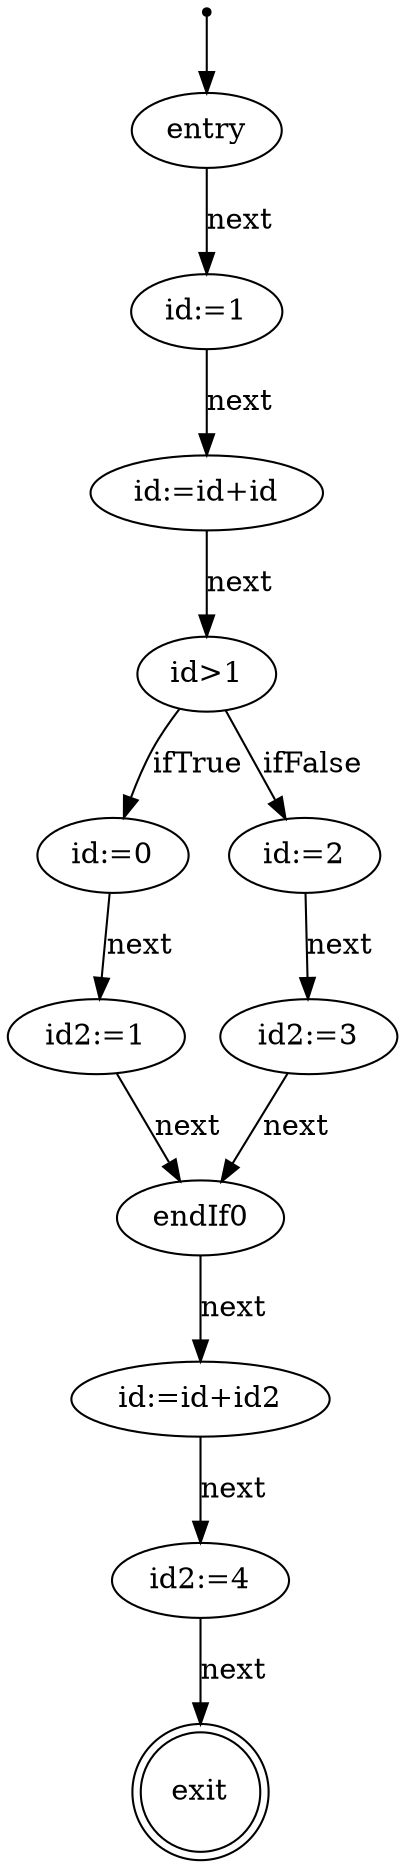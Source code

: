 digraph{
	inic[shape=point];

	entry[label="entry"]
	n0[label="id:=1"]
	n1[label="id:=id+id"]
	n2[label="id:=0"]
	n3[label="id2:=1"]
	n4[label="id:=2"]
	n5[label="id2:=3"]
	n6[label="id>1"]
	n7[label="endIf0"]
	n8[label="id:=id+id2"]
	n9[label="id2:=4"]
	exit[label="exit"]

	inic->entry;
	entry->n0 [label="next"];
	n0->n1 [label="next"];
	n1->n6 [label="next"];
	n6->n2 [label="ifTrue"];
	n6->n4 [label="ifFalse"];
	n2->n3 [label="next"];
	n3->n7 [label="next"];
	n7->n8 [label="next"];
	n8->n9 [label="next"];
	n9->exit [label="next"];
	exit[shape=doublecircle];
	n4->n5 [label="next"];
	n5->n7 [label="next"];
}